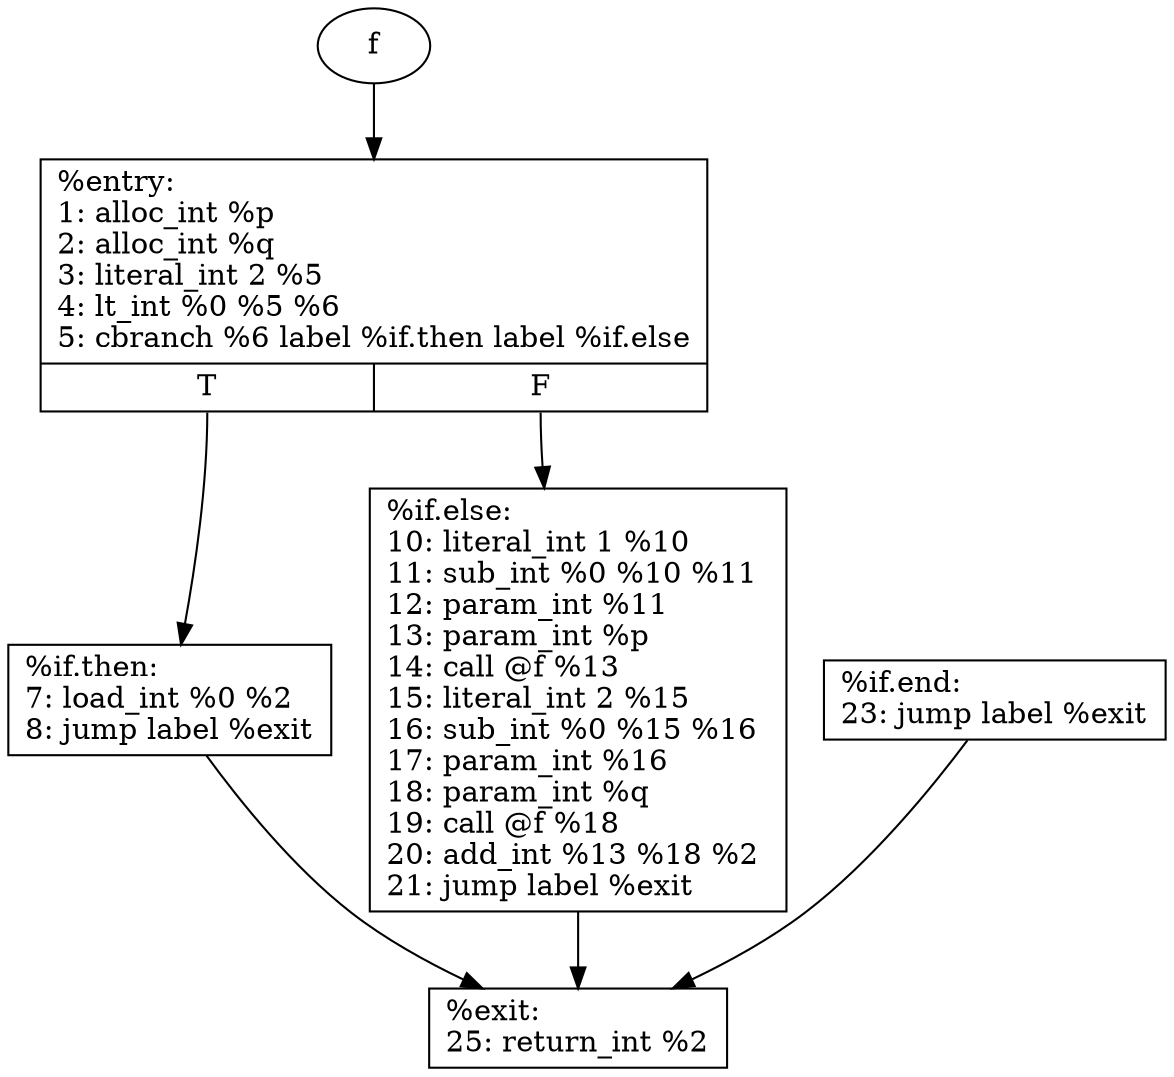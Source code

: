 digraph g {
	node [shape=record]
	f [shape=ellipse]
	f -> "%entry"
	"%entry" [label="{%entry:\l	1:   alloc_int %p \l	2:   alloc_int %q \l	3:   literal_int 2 %5 \l	4:   lt_int %0 %5 %6 \l	5:   cbranch %6 label %if.then label %if.else\l	|{<f0>T|<f1>F}}"]
	"%entry":f0 -> "%if.then"
	"%entry":f1 -> "%if.else"
	"%if.then" [label="{%if.then:\l	7:   load_int %0 %2 \l	8:   jump label %exit\l	}"]
	"%if.then" -> "%exit"
	"%if.else" [label="{%if.else:\l	10:   literal_int 1 %10 \l	11:   sub_int %0 %10 %11 \l	12:   param_int %11 \l	13:   param_int %p \l	14:   call @f %13 \l	15:   literal_int 2 %15 \l	16:   sub_int %0 %15 %16 \l	17:   param_int %16 \l	18:   param_int %q \l	19:   call @f %18 \l	20:   add_int %13 %18 %2 \l	21:   jump label %exit\l	}"]
	"%if.else" -> "%exit"
	"%if.end" [label="{%if.end:\l	23:   jump label %exit\l	}"]
	"%if.end" -> "%exit"
	"%exit" [label="{%exit:\l	25:   return_int %2\l	}"]
}
